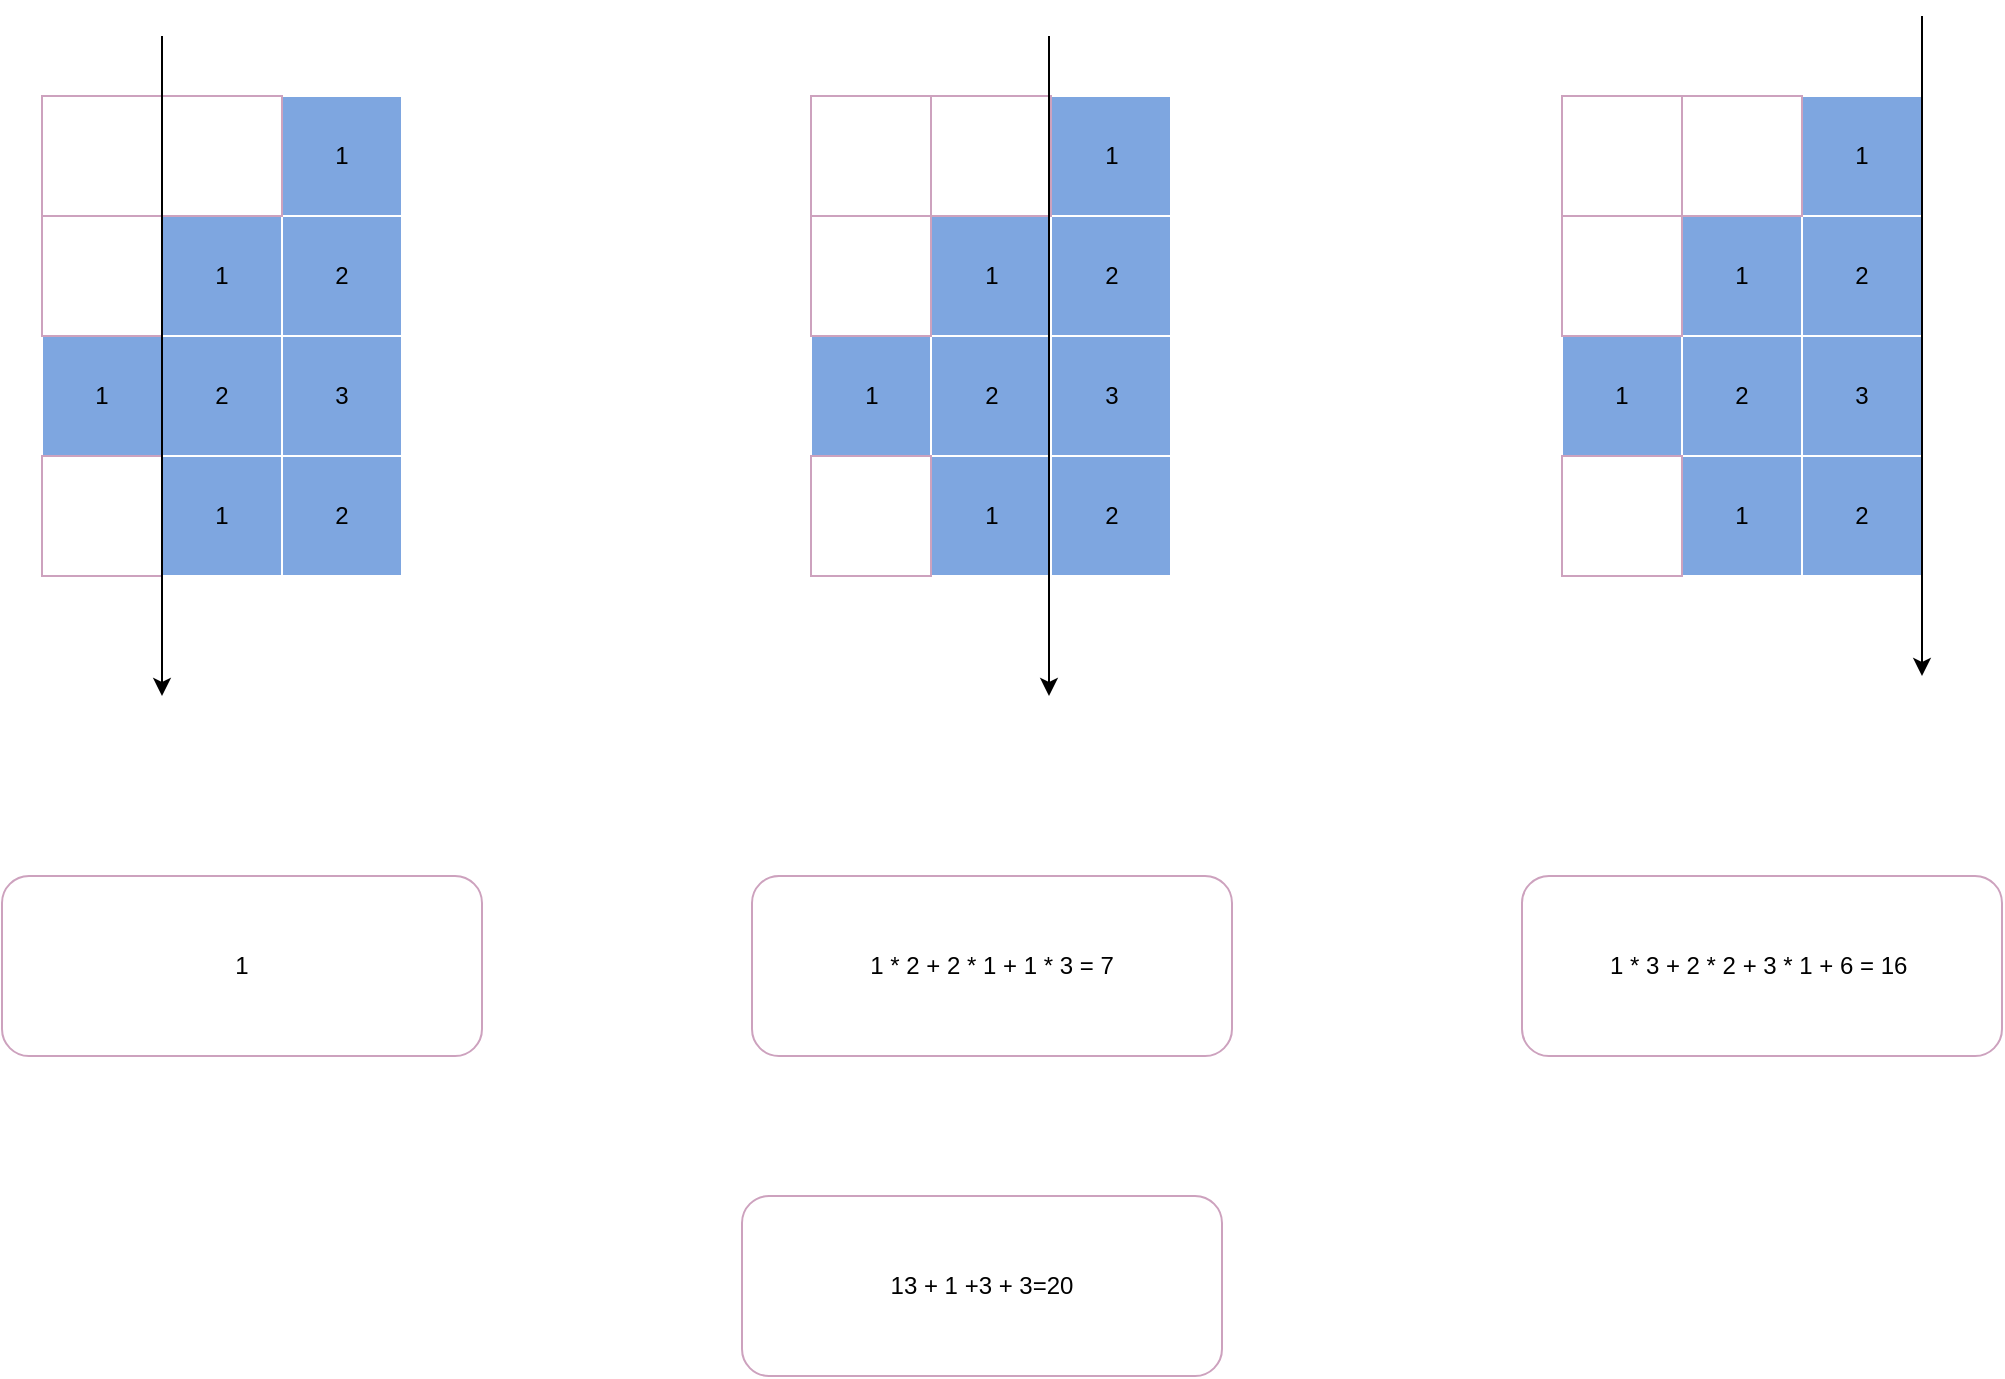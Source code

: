 <mxfile version="14.7.10" type="github">
  <diagram id="TRAyQdYcyXVTnaUU_QXe" name="Page-1">
    <mxGraphModel dx="1298" dy="706" grid="1" gridSize="10" guides="1" tooltips="1" connect="1" arrows="1" fold="1" page="1" pageScale="1" pageWidth="1169" pageHeight="1654" math="0" shadow="0">
      <root>
        <mxCell id="0" />
        <mxCell id="1" parent="0" />
        <mxCell id="kgixs8vTi0M1YgcWYUnP-1" value="1" style="whiteSpace=wrap;html=1;aspect=fixed;fillColor=#7EA6E0;strokeColor=#FFFFFF;" vertex="1" parent="1">
          <mxGeometry x="990" y="600" width="60" height="60" as="geometry" />
        </mxCell>
        <mxCell id="kgixs8vTi0M1YgcWYUnP-2" value="2" style="whiteSpace=wrap;html=1;aspect=fixed;fillColor=#7EA6E0;strokeColor=#FFFFFF;" vertex="1" parent="1">
          <mxGeometry x="990" y="660" width="60" height="60" as="geometry" />
        </mxCell>
        <mxCell id="kgixs8vTi0M1YgcWYUnP-3" value="1" style="whiteSpace=wrap;html=1;aspect=fixed;fillColor=#7EA6E0;strokeColor=#FFFFFF;" vertex="1" parent="1">
          <mxGeometry x="930" y="660" width="60" height="60" as="geometry" />
        </mxCell>
        <mxCell id="kgixs8vTi0M1YgcWYUnP-4" value="3" style="whiteSpace=wrap;html=1;aspect=fixed;fillColor=#7EA6E0;strokeColor=#FFFFFF;" vertex="1" parent="1">
          <mxGeometry x="990" y="720" width="60" height="60" as="geometry" />
        </mxCell>
        <mxCell id="kgixs8vTi0M1YgcWYUnP-5" value="2" style="whiteSpace=wrap;html=1;aspect=fixed;fillColor=#7EA6E0;strokeColor=#FFFFFF;" vertex="1" parent="1">
          <mxGeometry x="930" y="720" width="60" height="60" as="geometry" />
        </mxCell>
        <mxCell id="kgixs8vTi0M1YgcWYUnP-6" value="1" style="whiteSpace=wrap;html=1;aspect=fixed;fillColor=#7EA6E0;strokeColor=#FFFFFF;" vertex="1" parent="1">
          <mxGeometry x="870" y="720" width="60" height="60" as="geometry" />
        </mxCell>
        <mxCell id="kgixs8vTi0M1YgcWYUnP-7" value="2" style="whiteSpace=wrap;html=1;aspect=fixed;fillColor=#7EA6E0;strokeColor=#FFFFFF;" vertex="1" parent="1">
          <mxGeometry x="990" y="780" width="60" height="60" as="geometry" />
        </mxCell>
        <mxCell id="kgixs8vTi0M1YgcWYUnP-8" value="1" style="whiteSpace=wrap;html=1;aspect=fixed;fillColor=#7EA6E0;strokeColor=#FFFFFF;" vertex="1" parent="1">
          <mxGeometry x="930" y="780" width="60" height="60" as="geometry" />
        </mxCell>
        <mxCell id="kgixs8vTi0M1YgcWYUnP-9" value="" style="whiteSpace=wrap;html=1;aspect=fixed;strokeColor=#CDA2BE;" vertex="1" parent="1">
          <mxGeometry x="930" y="600" width="60" height="60" as="geometry" />
        </mxCell>
        <mxCell id="kgixs8vTi0M1YgcWYUnP-10" value="" style="whiteSpace=wrap;html=1;aspect=fixed;strokeColor=#CDA2BE;" vertex="1" parent="1">
          <mxGeometry x="870" y="660" width="60" height="60" as="geometry" />
        </mxCell>
        <mxCell id="kgixs8vTi0M1YgcWYUnP-11" value="" style="whiteSpace=wrap;html=1;aspect=fixed;strokeColor=#CDA2BE;" vertex="1" parent="1">
          <mxGeometry x="870" y="600" width="60" height="60" as="geometry" />
        </mxCell>
        <mxCell id="kgixs8vTi0M1YgcWYUnP-12" value="" style="whiteSpace=wrap;html=1;aspect=fixed;strokeColor=#CDA2BE;" vertex="1" parent="1">
          <mxGeometry x="870" y="780" width="60" height="60" as="geometry" />
        </mxCell>
        <mxCell id="kgixs8vTi0M1YgcWYUnP-13" value="" style="endArrow=none;html=1;startArrow=classic;startFill=1;" edge="1" parent="1">
          <mxGeometry width="50" height="50" relative="1" as="geometry">
            <mxPoint x="1050" y="890" as="sourcePoint" />
            <mxPoint x="1050" y="560" as="targetPoint" />
          </mxGeometry>
        </mxCell>
        <mxCell id="kgixs8vTi0M1YgcWYUnP-14" value="1" style="whiteSpace=wrap;html=1;aspect=fixed;fillColor=#7EA6E0;strokeColor=#FFFFFF;" vertex="1" parent="1">
          <mxGeometry x="230" y="600" width="60" height="60" as="geometry" />
        </mxCell>
        <mxCell id="kgixs8vTi0M1YgcWYUnP-15" value="2" style="whiteSpace=wrap;html=1;aspect=fixed;fillColor=#7EA6E0;strokeColor=#FFFFFF;" vertex="1" parent="1">
          <mxGeometry x="230" y="660" width="60" height="60" as="geometry" />
        </mxCell>
        <mxCell id="kgixs8vTi0M1YgcWYUnP-16" value="1" style="whiteSpace=wrap;html=1;aspect=fixed;fillColor=#7EA6E0;strokeColor=#FFFFFF;" vertex="1" parent="1">
          <mxGeometry x="170" y="660" width="60" height="60" as="geometry" />
        </mxCell>
        <mxCell id="kgixs8vTi0M1YgcWYUnP-17" value="3" style="whiteSpace=wrap;html=1;aspect=fixed;fillColor=#7EA6E0;strokeColor=#FFFFFF;" vertex="1" parent="1">
          <mxGeometry x="230" y="720" width="60" height="60" as="geometry" />
        </mxCell>
        <mxCell id="kgixs8vTi0M1YgcWYUnP-18" value="2" style="whiteSpace=wrap;html=1;aspect=fixed;fillColor=#7EA6E0;strokeColor=#FFFFFF;" vertex="1" parent="1">
          <mxGeometry x="170" y="720" width="60" height="60" as="geometry" />
        </mxCell>
        <mxCell id="kgixs8vTi0M1YgcWYUnP-19" value="1" style="whiteSpace=wrap;html=1;aspect=fixed;fillColor=#7EA6E0;strokeColor=#FFFFFF;" vertex="1" parent="1">
          <mxGeometry x="110" y="720" width="60" height="60" as="geometry" />
        </mxCell>
        <mxCell id="kgixs8vTi0M1YgcWYUnP-20" value="2" style="whiteSpace=wrap;html=1;aspect=fixed;fillColor=#7EA6E0;strokeColor=#FFFFFF;" vertex="1" parent="1">
          <mxGeometry x="230" y="780" width="60" height="60" as="geometry" />
        </mxCell>
        <mxCell id="kgixs8vTi0M1YgcWYUnP-21" value="1" style="whiteSpace=wrap;html=1;aspect=fixed;fillColor=#7EA6E0;strokeColor=#FFFFFF;" vertex="1" parent="1">
          <mxGeometry x="170" y="780" width="60" height="60" as="geometry" />
        </mxCell>
        <mxCell id="kgixs8vTi0M1YgcWYUnP-22" value="" style="whiteSpace=wrap;html=1;aspect=fixed;strokeColor=#CDA2BE;" vertex="1" parent="1">
          <mxGeometry x="170" y="600" width="60" height="60" as="geometry" />
        </mxCell>
        <mxCell id="kgixs8vTi0M1YgcWYUnP-23" value="" style="whiteSpace=wrap;html=1;aspect=fixed;strokeColor=#CDA2BE;" vertex="1" parent="1">
          <mxGeometry x="110" y="660" width="60" height="60" as="geometry" />
        </mxCell>
        <mxCell id="kgixs8vTi0M1YgcWYUnP-24" value="" style="whiteSpace=wrap;html=1;aspect=fixed;strokeColor=#CDA2BE;" vertex="1" parent="1">
          <mxGeometry x="110" y="600" width="60" height="60" as="geometry" />
        </mxCell>
        <mxCell id="kgixs8vTi0M1YgcWYUnP-25" value="" style="whiteSpace=wrap;html=1;aspect=fixed;strokeColor=#CDA2BE;" vertex="1" parent="1">
          <mxGeometry x="110" y="780" width="60" height="60" as="geometry" />
        </mxCell>
        <mxCell id="kgixs8vTi0M1YgcWYUnP-26" value="" style="endArrow=none;html=1;startArrow=classic;startFill=1;" edge="1" parent="1">
          <mxGeometry width="50" height="50" relative="1" as="geometry">
            <mxPoint x="170" y="900" as="sourcePoint" />
            <mxPoint x="170" y="570" as="targetPoint" />
          </mxGeometry>
        </mxCell>
        <mxCell id="kgixs8vTi0M1YgcWYUnP-27" value="1" style="whiteSpace=wrap;html=1;aspect=fixed;fillColor=#7EA6E0;strokeColor=#FFFFFF;" vertex="1" parent="1">
          <mxGeometry x="614.5" y="600" width="60" height="60" as="geometry" />
        </mxCell>
        <mxCell id="kgixs8vTi0M1YgcWYUnP-28" value="2" style="whiteSpace=wrap;html=1;aspect=fixed;fillColor=#7EA6E0;strokeColor=#FFFFFF;" vertex="1" parent="1">
          <mxGeometry x="614.5" y="660" width="60" height="60" as="geometry" />
        </mxCell>
        <mxCell id="kgixs8vTi0M1YgcWYUnP-29" value="1" style="whiteSpace=wrap;html=1;aspect=fixed;fillColor=#7EA6E0;strokeColor=#FFFFFF;" vertex="1" parent="1">
          <mxGeometry x="554.5" y="660" width="60" height="60" as="geometry" />
        </mxCell>
        <mxCell id="kgixs8vTi0M1YgcWYUnP-30" value="3" style="whiteSpace=wrap;html=1;aspect=fixed;fillColor=#7EA6E0;strokeColor=#FFFFFF;" vertex="1" parent="1">
          <mxGeometry x="614.5" y="720" width="60" height="60" as="geometry" />
        </mxCell>
        <mxCell id="kgixs8vTi0M1YgcWYUnP-31" value="2" style="whiteSpace=wrap;html=1;aspect=fixed;fillColor=#7EA6E0;strokeColor=#FFFFFF;" vertex="1" parent="1">
          <mxGeometry x="554.5" y="720" width="60" height="60" as="geometry" />
        </mxCell>
        <mxCell id="kgixs8vTi0M1YgcWYUnP-32" value="1" style="whiteSpace=wrap;html=1;aspect=fixed;fillColor=#7EA6E0;strokeColor=#FFFFFF;" vertex="1" parent="1">
          <mxGeometry x="494.5" y="720" width="60" height="60" as="geometry" />
        </mxCell>
        <mxCell id="kgixs8vTi0M1YgcWYUnP-33" value="2" style="whiteSpace=wrap;html=1;aspect=fixed;fillColor=#7EA6E0;strokeColor=#FFFFFF;" vertex="1" parent="1">
          <mxGeometry x="614.5" y="780" width="60" height="60" as="geometry" />
        </mxCell>
        <mxCell id="kgixs8vTi0M1YgcWYUnP-34" value="1" style="whiteSpace=wrap;html=1;aspect=fixed;fillColor=#7EA6E0;strokeColor=#FFFFFF;" vertex="1" parent="1">
          <mxGeometry x="554.5" y="780" width="60" height="60" as="geometry" />
        </mxCell>
        <mxCell id="kgixs8vTi0M1YgcWYUnP-35" value="" style="whiteSpace=wrap;html=1;aspect=fixed;strokeColor=#CDA2BE;" vertex="1" parent="1">
          <mxGeometry x="554.5" y="600" width="60" height="60" as="geometry" />
        </mxCell>
        <mxCell id="kgixs8vTi0M1YgcWYUnP-36" value="" style="whiteSpace=wrap;html=1;aspect=fixed;strokeColor=#CDA2BE;" vertex="1" parent="1">
          <mxGeometry x="494.5" y="660" width="60" height="60" as="geometry" />
        </mxCell>
        <mxCell id="kgixs8vTi0M1YgcWYUnP-37" value="" style="whiteSpace=wrap;html=1;aspect=fixed;strokeColor=#CDA2BE;" vertex="1" parent="1">
          <mxGeometry x="494.5" y="600" width="60" height="60" as="geometry" />
        </mxCell>
        <mxCell id="kgixs8vTi0M1YgcWYUnP-38" value="" style="whiteSpace=wrap;html=1;aspect=fixed;strokeColor=#CDA2BE;" vertex="1" parent="1">
          <mxGeometry x="494.5" y="780" width="60" height="60" as="geometry" />
        </mxCell>
        <mxCell id="kgixs8vTi0M1YgcWYUnP-39" value="" style="endArrow=none;html=1;startArrow=classic;startFill=1;" edge="1" parent="1">
          <mxGeometry width="50" height="50" relative="1" as="geometry">
            <mxPoint x="613.5" y="900" as="sourcePoint" />
            <mxPoint x="613.5" y="570" as="targetPoint" />
          </mxGeometry>
        </mxCell>
        <mxCell id="kgixs8vTi0M1YgcWYUnP-40" value="1" style="rounded=1;whiteSpace=wrap;html=1;strokeColor=#CDA2BE;fillColor=#FFFFFF;" vertex="1" parent="1">
          <mxGeometry x="90" y="990" width="240" height="90" as="geometry" />
        </mxCell>
        <mxCell id="kgixs8vTi0M1YgcWYUnP-41" value="1 * 2 + 2 * 1 + 1 * 3 = 7" style="rounded=1;whiteSpace=wrap;html=1;strokeColor=#CDA2BE;fillColor=#FFFFFF;" vertex="1" parent="1">
          <mxGeometry x="465" y="990" width="240" height="90" as="geometry" />
        </mxCell>
        <mxCell id="kgixs8vTi0M1YgcWYUnP-42" value="1 * 3 + 2 * 2 + 3 * 1 + 6 = 16&amp;nbsp;" style="rounded=1;whiteSpace=wrap;html=1;strokeColor=#CDA2BE;fillColor=#FFFFFF;" vertex="1" parent="1">
          <mxGeometry x="850" y="990" width="240" height="90" as="geometry" />
        </mxCell>
        <mxCell id="kgixs8vTi0M1YgcWYUnP-43" value="13 + 1 +3 + 3=20" style="rounded=1;whiteSpace=wrap;html=1;strokeColor=#CDA2BE;fillColor=#FFFFFF;" vertex="1" parent="1">
          <mxGeometry x="460" y="1150" width="240" height="90" as="geometry" />
        </mxCell>
      </root>
    </mxGraphModel>
  </diagram>
</mxfile>
